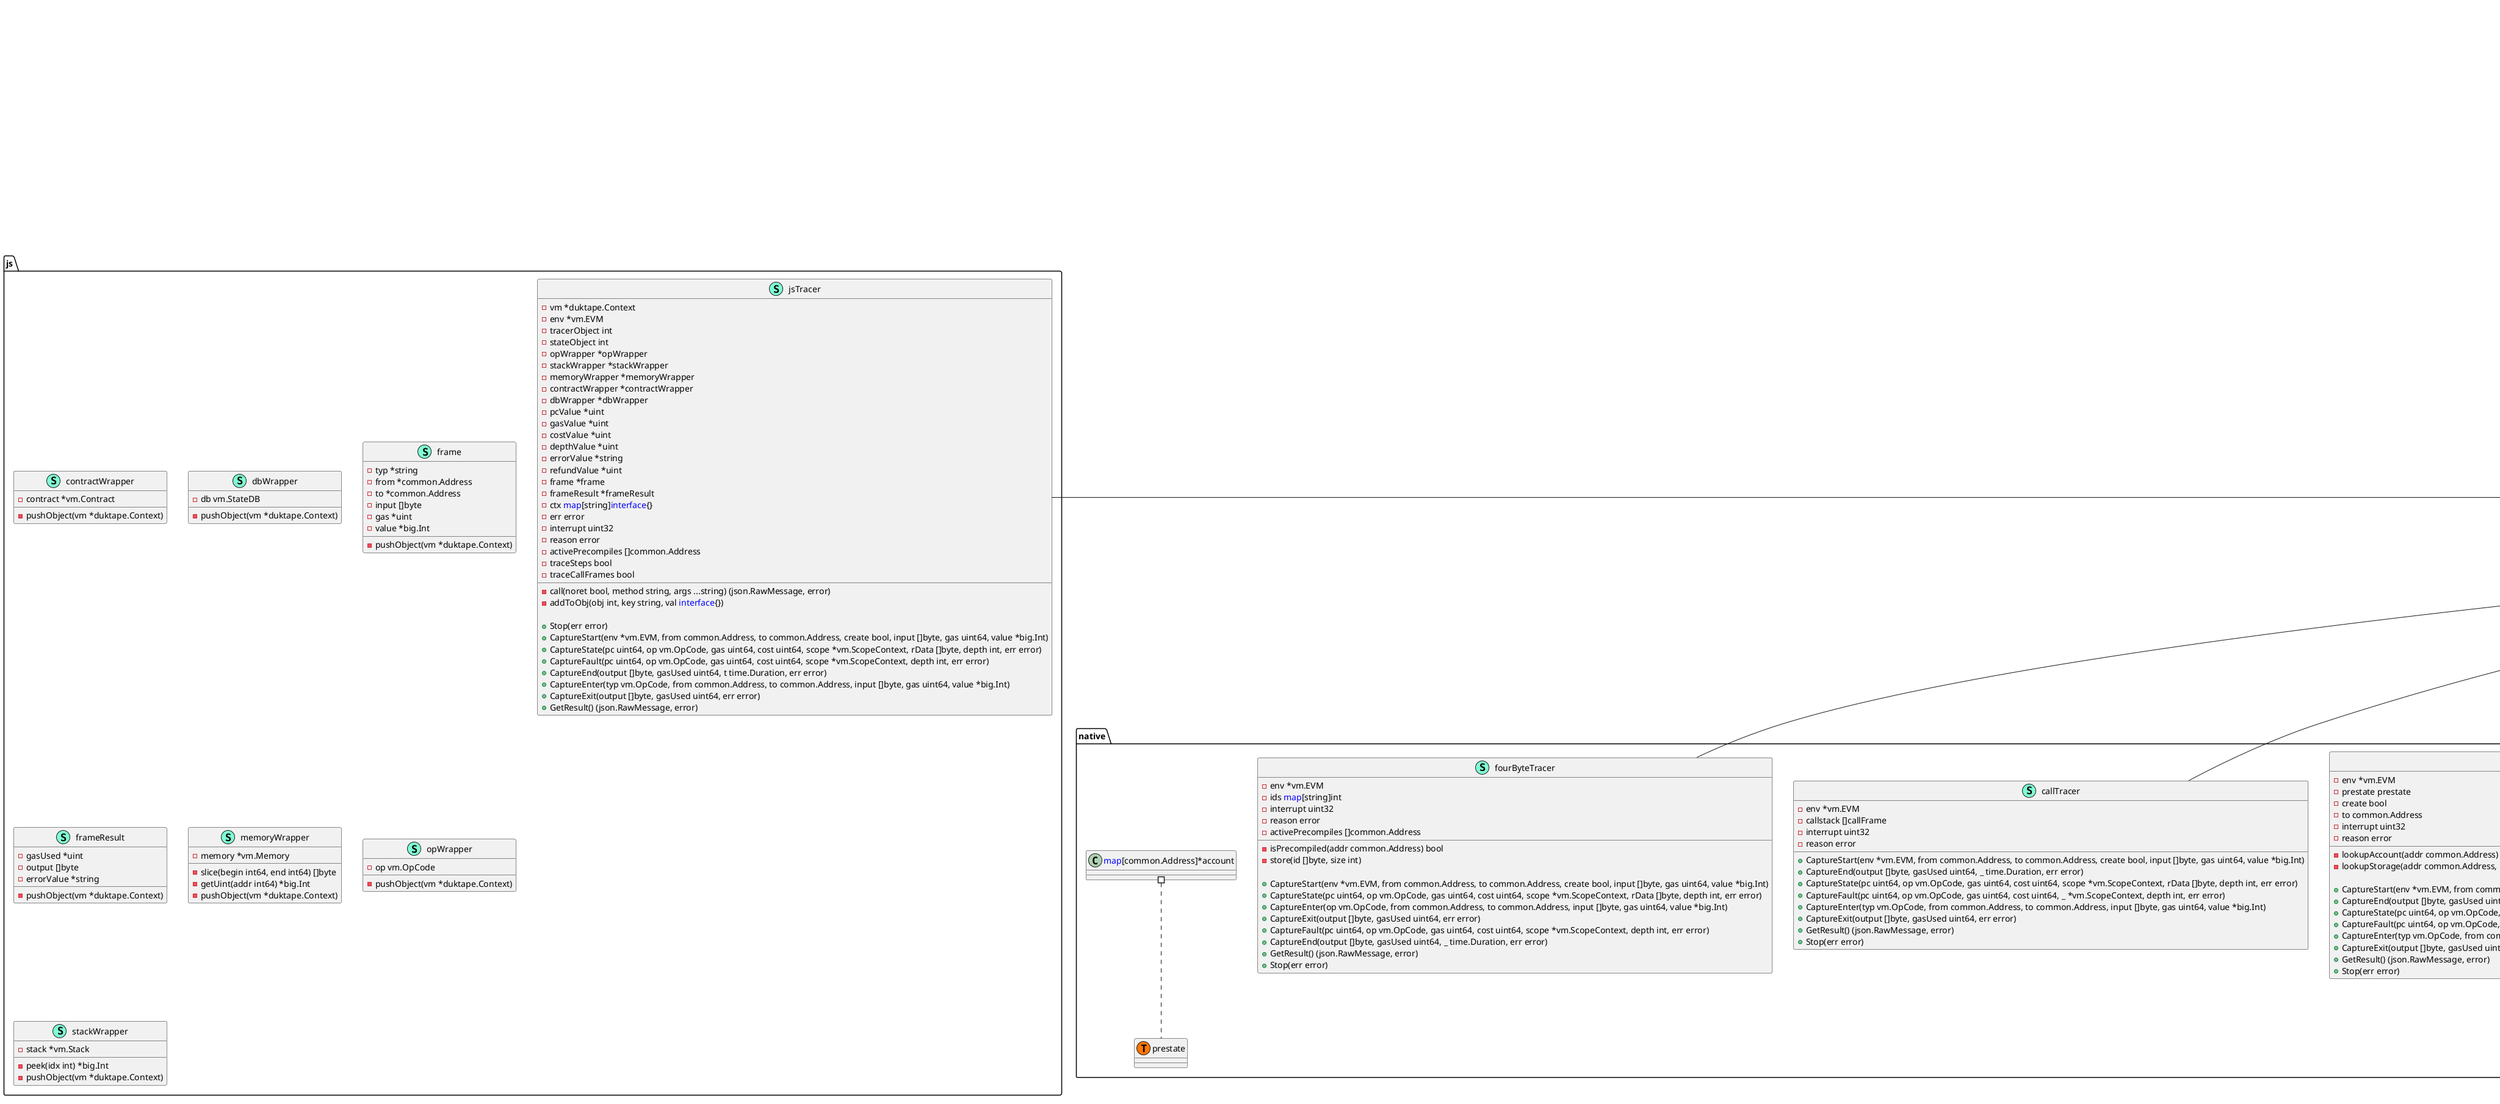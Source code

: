 @startuml
namespace js {
    class contractWrapper << (S,Aquamarine) >> {
        - contract *vm.Contract

        - pushObject(vm *duktape.Context) 

    }
    class dbWrapper << (S,Aquamarine) >> {
        - db vm.StateDB

        - pushObject(vm *duktape.Context) 

    }
    class frame << (S,Aquamarine) >> {
        - typ *string
        - from *common.Address
        - to *common.Address
        - input []byte
        - gas *uint
        - value *big.Int

        - pushObject(vm *duktape.Context) 

    }
    class frameResult << (S,Aquamarine) >> {
        - gasUsed *uint
        - output []byte
        - errorValue *string

        - pushObject(vm *duktape.Context) 

    }
    class jsTracer << (S,Aquamarine) >> {
        - vm *duktape.Context
        - env *vm.EVM
        - tracerObject int
        - stateObject int
        - opWrapper *opWrapper
        - stackWrapper *stackWrapper
        - memoryWrapper *memoryWrapper
        - contractWrapper *contractWrapper
        - dbWrapper *dbWrapper
        - pcValue *uint
        - gasValue *uint
        - costValue *uint
        - depthValue *uint
        - errorValue *string
        - refundValue *uint
        - frame *frame
        - frameResult *frameResult
        - ctx <font color=blue>map</font>[string]<font color=blue>interface</font>{}
        - err error
        - interrupt uint32
        - reason error
        - activePrecompiles []common.Address
        - traceSteps bool
        - traceCallFrames bool

        - call(noret bool, method string, args ...string) (json.RawMessage, error)
        - addToObj(obj int, key string, val <font color=blue>interface</font>{}) 

        + Stop(err error) 
        + CaptureStart(env *vm.EVM, from common.Address, to common.Address, create bool, input []byte, gas uint64, value *big.Int) 
        + CaptureState(pc uint64, op vm.OpCode, gas uint64, cost uint64, scope *vm.ScopeContext, rData []byte, depth int, err error) 
        + CaptureFault(pc uint64, op vm.OpCode, gas uint64, cost uint64, scope *vm.ScopeContext, depth int, err error) 
        + CaptureEnd(output []byte, gasUsed uint64, t time.Duration, err error) 
        + CaptureEnter(typ vm.OpCode, from common.Address, to common.Address, input []byte, gas uint64, value *big.Int) 
        + CaptureExit(output []byte, gasUsed uint64, err error) 
        + GetResult() (json.RawMessage, error)

    }
    class memoryWrapper << (S,Aquamarine) >> {
        - memory *vm.Memory

        - slice(begin int64, end int64) []byte
        - getUint(addr int64) *big.Int
        - pushObject(vm *duktape.Context) 

    }
    class opWrapper << (S,Aquamarine) >> {
        - op vm.OpCode

        - pushObject(vm *duktape.Context) 

    }
    class stackWrapper << (S,Aquamarine) >> {
        - stack *vm.Stack

        - peek(idx int) *big.Int
        - pushObject(vm *duktape.Context) 

    }
}

"tracers.Tracer" <|-- "js.jsTracer"

namespace logger {
    class AccessListTracer << (S,Aquamarine) >> {
        - excl <font color=blue>map</font>[common.Address]<font color=blue>struct</font>{}
        - list accessList

        + CaptureStart(env *vm.EVM, from common.Address, to common.Address, create bool, input []byte, gas uint64, value *big.Int) 
        + CaptureState(pc uint64, op vm.OpCode, gas uint64, cost uint64, scope *vm.ScopeContext, rData []byte, depth int, err error) 
        + CaptureFault(pc uint64, op vm.OpCode, gas uint64, cost uint64, scope *vm.ScopeContext, depth int, err error) 
        + CaptureEnd(output []byte, gasUsed uint64, t time.Duration, err error) 
        + CaptureEnter(typ vm.OpCode, from common.Address, to common.Address, input []byte, gas uint64, value *big.Int) 
        + CaptureExit(output []byte, gasUsed uint64, err error) 
        + AccessList() types.AccessList
        + Equal(other *AccessListTracer) bool

    }
    class Config << (S,Aquamarine) >> {
        + EnableMemory bool
        + DisableStack bool
        + DisableStorage bool
        + EnableReturnData bool
        + Debug bool
        + Limit int
        + Overrides *params.ChainConfig

    }
    class JSONLogger << (S,Aquamarine) >> {
        - encoder *json.Encoder
        - cfg *Config
        - env *vm.EVM

        + CaptureStart(env *vm.EVM, from common.Address, to common.Address, create bool, input []byte, gas uint64, value *big.Int) 
        + CaptureFault(pc uint64, op vm.OpCode, gas uint64, cost uint64, scope *vm.ScopeContext, depth int, err error) 
        + CaptureState(pc uint64, op vm.OpCode, gas uint64, cost uint64, scope *vm.ScopeContext, rData []byte, depth int, err error) 
        + CaptureEnd(output []byte, gasUsed uint64, t time.Duration, err error) 
        + CaptureEnter(typ vm.OpCode, from common.Address, to common.Address, input []byte, gas uint64, value *big.Int) 
        + CaptureExit(output []byte, gasUsed uint64, err error) 

    }
    class Storage << (S,Aquamarine) >> {
        + Copy() Storage

    }
    class StructLog << (S,Aquamarine) >> {
        + Pc uint64
        + Op vm.OpCode
        + Gas uint64
        + GasCost uint64
        + Memory []byte
        + MemorySize int
        + Stack []uint256.Int
        + ReturnData []byte
        + Storage <font color=blue>map</font>[common.Hash]common.Hash
        + Depth int
        + RefundCounter uint64
        + Err error

        + MarshalJSON() ([]byte, error)
        + UnmarshalJSON(input []byte) error
        + OpName() string
        + ErrorString() string

    }
    class StructLogger << (S,Aquamarine) >> {
        - cfg Config
        - env *vm.EVM
        - storage <font color=blue>map</font>[common.Address]Storage
        - logs []StructLog
        - output []byte
        - err error

        + Reset() 
        + CaptureStart(env *vm.EVM, from common.Address, to common.Address, create bool, input []byte, gas uint64, value *big.Int) 
        + CaptureState(pc uint64, op vm.OpCode, gas uint64, cost uint64, scope *vm.ScopeContext, rData []byte, depth int, err error) 
        + CaptureFault(pc uint64, op vm.OpCode, gas uint64, cost uint64, scope *vm.ScopeContext, depth int, err error) 
        + CaptureEnd(output []byte, gasUsed uint64, t time.Duration, err error) 
        + CaptureEnter(typ vm.OpCode, from common.Address, to common.Address, input []byte, gas uint64, value *big.Int) 
        + CaptureExit(output []byte, gasUsed uint64, err error) 
        + StructLogs() []StructLog
        + Error() error
        + Output() []byte

    }
    class accessList << (S,Aquamarine) >> {
        - addAddress(address common.Address) 
        - addSlot(address common.Address, slot common.Hash) 
        - equal(other accessList) bool
        - accessList() types.AccessList

    }
    class logger.Storage << (T, #FF7700) >>  {
    }
    class logger.accessList << (T, #FF7700) >>  {
    }
    class logger.accessListSlots << (T, #FF7700) >>  {
    }
    class mdLogger << (S,Aquamarine) >> {
        - out io.Writer
        - cfg *Config
        - env *vm.EVM

        + CaptureStart(env *vm.EVM, from common.Address, to common.Address, create bool, input []byte, gas uint64, value *big.Int) 
        + CaptureState(pc uint64, op vm.OpCode, gas uint64, cost uint64, scope *vm.ScopeContext, rData []byte, depth int, err error) 
        + CaptureFault(pc uint64, op vm.OpCode, gas uint64, cost uint64, scope *vm.ScopeContext, depth int, err error) 
        + CaptureEnd(output []byte, gasUsed uint64, tm time.Duration, err error) 
        + CaptureEnter(typ vm.OpCode, from common.Address, to common.Address, input []byte, gas uint64, value *big.Int) 
        + CaptureExit(output []byte, gasUsed uint64, err error) 

    }
    class structLogMarshaling << (S,Aquamarine) >> {
        + Gas math.HexOrDecimal64
        + GasCost math.HexOrDecimal64
        + Memory hexutil.Bytes
        + ReturnData hexutil.Bytes
        + OpName string
        + ErrorString string

    }
    class "<font color=blue>map</font>[common.Address]accessListSlots" as fontcolorbluemapfontcommonAddressaccessListSlots {
        'This class was created so that we can correctly have an alias pointing to this name. Since it contains dots that can break namespaces
    }
    class "<font color=blue>map</font>[common.Hash]common.Hash" as fontcolorbluemapfontcommonHashcommonHash {
        'This class was created so that we can correctly have an alias pointing to this name. Since it contains dots that can break namespaces
    }
    class "<font color=blue>map</font>[common.Hash]<font color=blue>struct</font>{}" as fontcolorbluemapfontcommonHashfontcolorbluestructfont {
        'This class was created so that we can correctly have an alias pointing to this name. Since it contains dots that can break namespaces
    }
}


namespace native {
    class account << (S,Aquamarine) >> {
        + Balance string
        + Nonce uint64
        + Code string
        + Storage <font color=blue>map</font>[common.Hash]common.Hash

    }
    class callFrame << (S,Aquamarine) >> {
        + Type string
        + From string
        + To string
        + Value string
        + Gas string
        + GasUsed string
        + Input string
        + Output string
        + Error string
        + Calls []callFrame

    }
    class callTracer << (S,Aquamarine) >> {
        - env *vm.EVM
        - callstack []callFrame
        - interrupt uint32
        - reason error

        + CaptureStart(env *vm.EVM, from common.Address, to common.Address, create bool, input []byte, gas uint64, value *big.Int) 
        + CaptureEnd(output []byte, gasUsed uint64, _ time.Duration, err error) 
        + CaptureState(pc uint64, op vm.OpCode, gas uint64, cost uint64, scope *vm.ScopeContext, rData []byte, depth int, err error) 
        + CaptureFault(pc uint64, op vm.OpCode, gas uint64, cost uint64, _ *vm.ScopeContext, depth int, err error) 
        + CaptureEnter(typ vm.OpCode, from common.Address, to common.Address, input []byte, gas uint64, value *big.Int) 
        + CaptureExit(output []byte, gasUsed uint64, err error) 
        + GetResult() (json.RawMessage, error)
        + Stop(err error) 

    }
    class fourByteTracer << (S,Aquamarine) >> {
        - env *vm.EVM
        - ids <font color=blue>map</font>[string]int
        - interrupt uint32
        - reason error
        - activePrecompiles []common.Address

        - isPrecompiled(addr common.Address) bool
        - store(id []byte, size int) 

        + CaptureStart(env *vm.EVM, from common.Address, to common.Address, create bool, input []byte, gas uint64, value *big.Int) 
        + CaptureState(pc uint64, op vm.OpCode, gas uint64, cost uint64, scope *vm.ScopeContext, rData []byte, depth int, err error) 
        + CaptureEnter(op vm.OpCode, from common.Address, to common.Address, input []byte, gas uint64, value *big.Int) 
        + CaptureExit(output []byte, gasUsed uint64, err error) 
        + CaptureFault(pc uint64, op vm.OpCode, gas uint64, cost uint64, scope *vm.ScopeContext, depth int, err error) 
        + CaptureEnd(output []byte, gasUsed uint64, _ time.Duration, err error) 
        + GetResult() (json.RawMessage, error)
        + Stop(err error) 

    }
    class native.prestate << (T, #FF7700) >>  {
    }
    class noopTracer << (S,Aquamarine) >> {
        + CaptureStart(env *vm.EVM, from common.Address, to common.Address, create bool, input []byte, gas uint64, value *big.Int) 
        + CaptureEnd(output []byte, gasUsed uint64, _ time.Duration, err error) 
        + CaptureState(pc uint64, op vm.OpCode, gas uint64, cost uint64, scope *vm.ScopeContext, rData []byte, depth int, err error) 
        + CaptureFault(pc uint64, op vm.OpCode, gas uint64, cost uint64, _ *vm.ScopeContext, depth int, err error) 
        + CaptureEnter(typ vm.OpCode, from common.Address, to common.Address, input []byte, gas uint64, value *big.Int) 
        + CaptureExit(output []byte, gasUsed uint64, err error) 
        + GetResult() (json.RawMessage, error)
        + Stop(err error) 

    }
    class prestateTracer << (S,Aquamarine) >> {
        - env *vm.EVM
        - prestate prestate
        - create bool
        - to common.Address
        - interrupt uint32
        - reason error

        - lookupAccount(addr common.Address) 
        - lookupStorage(addr common.Address, key common.Hash) 

        + CaptureStart(env *vm.EVM, from common.Address, to common.Address, create bool, input []byte, gas uint64, value *big.Int) 
        + CaptureEnd(output []byte, gasUsed uint64, _ time.Duration, err error) 
        + CaptureState(pc uint64, op vm.OpCode, gas uint64, cost uint64, scope *vm.ScopeContext, rData []byte, depth int, err error) 
        + CaptureFault(pc uint64, op vm.OpCode, gas uint64, cost uint64, _ *vm.ScopeContext, depth int, err error) 
        + CaptureEnter(typ vm.OpCode, from common.Address, to common.Address, input []byte, gas uint64, value *big.Int) 
        + CaptureExit(output []byte, gasUsed uint64, err error) 
        + GetResult() (json.RawMessage, error)
        + Stop(err error) 

    }
    class "<font color=blue>map</font>[common.Address]*account" as fontcolorbluemapfontcommonAddressaccount {
        'This class was created so that we can correctly have an alias pointing to this name. Since it contains dots that can break namespaces
    }
}

"tracers.Tracer" <|-- "native.callTracer"
"tracers.Tracer" <|-- "native.fourByteTracer"
"tracers.Tracer" <|-- "native.noopTracer"
"tracers.Tracer" <|-- "native.prestateTracer"

namespace tracers {
    class API << (S,Aquamarine) >> {
        - backend Backend

        - chainContext(ctx context.Context) core.ChainContext
        - blockByNumber(ctx context.Context, number rpc.BlockNumber) (*types.Block, error)
        - blockByHash(ctx context.Context, hash common.Hash) (*types.Block, error)
        - blockByNumberAndHash(ctx context.Context, number rpc.BlockNumber, hash common.Hash) (*types.Block, error)
        - traceChain(ctx context.Context, start *types.Block, end *types.Block, config *TraceConfig) (*rpc.Subscription, error)
        - traceBlock(ctx context.Context, block *types.Block, config *TraceConfig) ([]*txTraceResult, error)
        - standardTraceBlockToFile(ctx context.Context, block *types.Block, config *StdTraceConfig) ([]string, error)
        - traceTx(ctx context.Context, message core.Message, txctx *Context, vmctx vm.BlockContext, statedb *state.StateDB, config *TraceConfig) (<font color=blue>interface</font>{}, error)

        + TraceChain(ctx context.Context, start rpc.BlockNumber, end rpc.BlockNumber, config *TraceConfig) (*rpc.Subscription, error)
        + TraceBlockByNumber(ctx context.Context, number rpc.BlockNumber, config *TraceConfig) ([]*txTraceResult, error)
        + TraceBlockByHash(ctx context.Context, hash common.Hash, config *TraceConfig) ([]*txTraceResult, error)
        + TraceBlock(ctx context.Context, blob []byte, config *TraceConfig) ([]*txTraceResult, error)
        + TraceBlockFromFile(ctx context.Context, file string, config *TraceConfig) ([]*txTraceResult, error)
        + TraceBadBlock(ctx context.Context, hash common.Hash, config *TraceConfig) ([]*txTraceResult, error)
        + StandardTraceBlockToFile(ctx context.Context, hash common.Hash, config *StdTraceConfig) ([]string, error)
        + IntermediateRoots(ctx context.Context, hash common.Hash, config *TraceConfig) ([]common.Hash, error)
        + StandardTraceBadBlockToFile(ctx context.Context, hash common.Hash, config *StdTraceConfig) ([]string, error)
        + TraceTransaction(ctx context.Context, hash common.Hash, config *TraceConfig) (<font color=blue>interface</font>{}, error)
        + TraceCall(ctx context.Context, args ethapi.TransactionArgs, blockNrOrHash rpc.BlockNumberOrHash, config *TraceCallConfig) (<font color=blue>interface</font>{}, error)

    }
    interface Backend  {
        + HeaderByHash(ctx context.Context, hash common.Hash) (*types.Header, error)
        + HeaderByNumber(ctx context.Context, number rpc.BlockNumber) (*types.Header, error)
        + BlockByHash(ctx context.Context, hash common.Hash) (*types.Block, error)
        + BlockByNumber(ctx context.Context, number rpc.BlockNumber) (*types.Block, error)
        + GetTransaction(ctx context.Context, txHash common.Hash) (*types.Transaction, common.Hash, uint64, uint64, error)
        + RPCGasCap() uint64
        + ChainConfig() *params.ChainConfig
        + Engine() consensus.Engine
        + ChainDb() ethdb.Database
        + StateAtBlock(ctx context.Context, block *types.Block, reexec uint64, base *state.StateDB, checkLive bool, preferDisk bool) (*state.StateDB, error)
        + StateAtTransaction(ctx context.Context, block *types.Block, txIndex int, reexec uint64) (core.Message, vm.BlockContext, *state.StateDB, error)

    }
    class Context << (S,Aquamarine) >> {
        + BlockHash common.Hash
        + TxIndex int
        + TxHash common.Hash

    }
    class StdTraceConfig << (S,Aquamarine) >> {
        + Reexec *uint64
        + TxHash common.Hash

    }
    class TraceCallConfig << (S,Aquamarine) >> {
        + Tracer *string
        + Timeout *string
        + Reexec *uint64
        + StateOverrides *ethapi.StateOverride

    }
    class TraceConfig << (S,Aquamarine) >> {
        + Tracer *string
        + Timeout *string
        + Reexec *uint64

    }
    interface Tracer  {
        + GetResult() (json.RawMessage, error)
        + Stop(err error) 

    }
    class asset << (S,Aquamarine) >> {
        - bytes []byte
        - info os.FileInfo
        - digest []byte

    }
    class bindataFileInfo << (S,Aquamarine) >> {
        - name string
        - size int64
        - mode os.FileMode
        - modTime time.Time

        + Name() string
        + Size() int64
        + Mode() os.FileMode
        + ModTime() time.Time
        + IsDir() bool
        + Sys() <font color=blue>interface</font>{}

    }
    class bintree << (S,Aquamarine) >> {
        + Func <font color=blue>func</font>() (*asset, error)
        + Children <font color=blue>map</font>[string]*bintree

    }
    class blockTraceResult << (S,Aquamarine) >> {
        + Block hexutil.Uint64
        + Hash common.Hash
        + Traces []*txTraceResult

    }
    class blockTraceTask << (S,Aquamarine) >> {
        - statedb *state.StateDB
        - block *types.Block
        - rootref common.Hash
        - results []*txTraceResult

    }
    class chainContext << (S,Aquamarine) >> {
        - api *API
        - ctx context.Context

        + Engine() consensus.Engine
        + GetHeader(hash common.Hash, number uint64) *types.Header

    }
    class tracers.lookupFunc << (T, #FF7700) >>  {
    }
    class txTraceResult << (S,Aquamarine) >> {
        + Result <font color=blue>interface</font>{}
        + Error string

    }
    class txTraceTask << (S,Aquamarine) >> {
        - statedb *state.StateDB
        - index int

    }
}
"logger.Config" *-- "tracers.StdTraceConfig"
"logger.Config" *-- "tracers.TraceCallConfig"
"logger.Config" *-- "tracers.TraceConfig"


"logger.fontcolorbluemapfontcommonAddressaccessListSlots" #.. "logger.accessList"
"logger.fontcolorbluemapfontcommonHashfontcolorbluestructfont" #.. "logger.accessListSlots"
"logger.fontcolorbluemapfontcommonHashcommonHash" #.. "logger.Storage"
"native.fontcolorbluemapfontcommonAddressaccount" #.. "native.prestate"
"tracers.<font color=blue>func</font>(string, *Context) (Tracer, error)" #.. "tracers.lookupFunc"
@enduml
